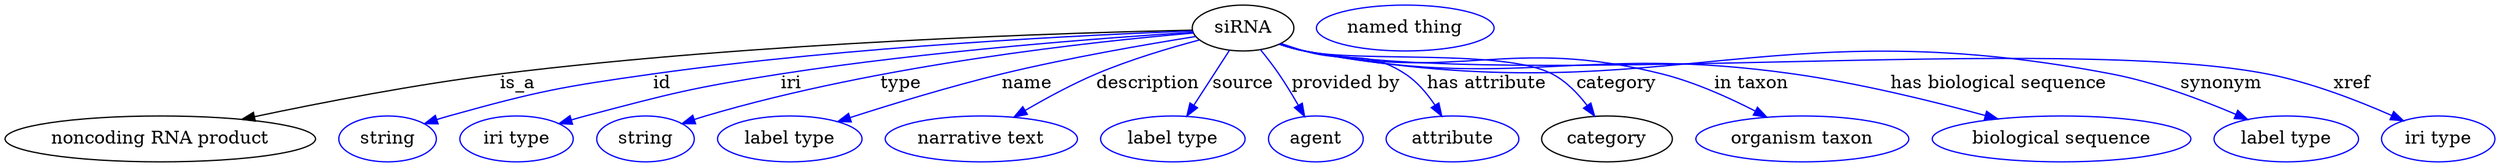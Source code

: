 digraph {
	graph [bb="0,0,1600.5,123"];
	node [label="\N"];
	siRNA	 [height=0.5,
		label=siRNA,
		pos="797.14,105",
		width=0.97491];
	"noncoding RNA product"	 [height=0.5,
		pos="98.141,18",
		width=2.7261];
	siRNA -> "noncoding RNA product"	 [label=is_a,
		lp="330.14,61.5",
		pos="e,152.64,33.01 761.85,104.17 682.38,101.91 483.48,94.004 319.14,69 265.87,60.895 206.4,46.883 162.59,35.594"];
	id	 [color=blue,
		height=0.5,
		label=string,
		pos="245.14,18",
		width=0.84854];
	siRNA -> id	 [color=blue,
		label=id,
		lp="424.64,61.5",
		pos="e,268.97,29.571 762,103.38 694.94,99.895 544.25,90.245 419.14,69 358.67,58.732 343.12,56 285.14,36 282.89,35.225 280.6,34.371 278.3,\
33.469",
		style=solid];
	iri	 [color=blue,
		height=0.5,
		label="iri type",
		pos="330.14,18",
		width=1.011];
	siRNA -> iri	 [color=blue,
		label=iri,
		lp="508.64,61.5",
		pos="e,358.03,29.788 762.39,102.27 707,97.569 595.41,86.727 502.14,69 444.85,58.11 430.55,54.199 375.14,36 372.61,35.167 370.01,34.264 \
367.4,33.322",
		style=solid];
	type	 [color=blue,
		height=0.5,
		label=string,
		pos="415.14,18",
		width=0.84854];
	siRNA -> type	 [color=blue,
		label=type,
		lp="578.14,61.5",
		pos="e,439,29.488 762.28,101.31 699.42,93.937 563.54,74.649 455.14,36 452.9,35.202 450.61,34.33 448.32,33.416",
		style=solid];
	name	 [color=blue,
		height=0.5,
		label="label type",
		pos="509.14,18",
		width=1.2638];
	siRNA -> name	 [color=blue,
		label=name,
		lp="663.64,61.5",
		pos="e,541.09,30.908 764.59,98.263 734.21,91.709 687.74,81.006 648.14,69 614.95,58.937 578.13,45.314 550.73,34.679",
		style=solid];
	description	 [color=blue,
		height=0.5,
		label="narrative text",
		pos="630.14,18",
		width=1.6068];
	siRNA -> description	 [color=blue,
		label=description,
		lp="737.64,61.5",
		pos="e,652.64,34.676 767.69,94.953 749.78,88.421 726.67,79.234 707.14,69 691.41,60.757 674.88,50.102 661.19,40.664",
		style=solid];
	source	 [color=blue,
		height=0.5,
		label="label type",
		pos="751.14,18",
		width=1.2638];
	siRNA -> source	 [color=blue,
		label=source,
		lp="795.14,61.5",
		pos="e,760.59,35.878 787.83,87.394 781.39,75.211 772.7,58.767 765.39,44.944",
		style=solid];
	"provided by"	 [color=blue,
		height=0.5,
		label=agent,
		pos="844.14,18",
		width=0.83048];
	siRNA -> "provided by"	 [color=blue,
		label="provided by",
		lp="858.14,61.5",
		pos="e,834.98,35.513 806.98,87.461 810.24,81.604 813.87,75.033 817.14,69 821.47,61.025 826.11,52.31 830.31,44.376",
		style=solid];
	"has attribute"	 [color=blue,
		height=0.5,
		label=attribute,
		pos="932.14,18",
		width=1.1193];
	siRNA -> "has attribute"	 [color=blue,
		label="has attribute",
		lp="943.64,61.5",
		pos="e,923,35.805 824.49,93.482 829.98,91.264 835.72,89.008 841.14,87 864.86,78.206 874.74,83.955 895.14,69 904.01,62.501 911.62,53.245 \
917.59,44.398",
		style=solid];
	category	 [height=0.5,
		pos="1031.1,18",
		width=1.1374];
	siRNA -> category	 [color=blue,
		label=category,
		lp="1025.6,61.5",
		pos="e,1018.8,35.66 823.75,92.821 829.4,90.604 835.4,88.517 841.14,87 901.8,70.988 924.97,96.94 981.14,69 993.11,63.046 1003.9,53.062 \
1012.3,43.498",
		style=solid];
	"in taxon"	 [color=blue,
		height=0.5,
		label="organism taxon",
		pos="1156.1,18",
		width=1.8234];
	siRNA -> "in taxon"	 [color=blue,
		label="in taxon",
		lp="1114.6,61.5",
		pos="e,1129.7,34.554 823.23,92.812 829.02,90.539 835.2,88.431 841.14,87 933.07,64.843 962.06,94.426 1053.1,69 1076.9,62.377 1101.7,50.282 \
1121,39.532",
		style=solid];
	"has biological sequence"	 [color=blue,
		height=0.5,
		label="biological sequence",
		pos="1320.1,18",
		width=2.2387];
	siRNA -> "has biological sequence"	 [color=blue,
		label="has biological sequence",
		lp="1271.1,61.5",
		pos="e,1276.6,33.284 823.21,92.701 829,90.434 835.19,88.357 841.14,87 971.37,57.313 1009.5,91.433 1141.1,69 1184.2,61.659 1231.8,47.834 \
1267,36.429",
		style=solid];
	synonym	 [color=blue,
		height=0.5,
		label="label type",
		pos="1464.1,18",
		width=1.2638];
	siRNA -> synonym	 [color=blue,
		label=synonym,
		lp="1411.6,61.5",
		pos="e,1437,32.466 823.18,92.593 828.98,90.333 835.17,88.286 841.14,87 1058.1,40.263 1123.2,115.94 1340.1,69 1370.9,62.35 1403.7,48.52 \
1427.8,36.937",
		style=solid];
	xref	 [color=blue,
		height=0.5,
		label="iri type",
		pos="1564.1,18",
		width=1.011];
	siRNA -> xref	 [color=blue,
		label=xref,
		lp="1498.1,61.5",
		pos="e,1539.6,31.328 823.18,92.565 828.97,90.307 835.17,88.268 841.14,87 971.63,59.303 1310.7,97.006 1441.1,69 1472.7,62.23 1506.4,47.697 \
1530.5,35.87",
		style=solid];
	"named thing_category"	 [color=blue,
		height=0.5,
		label="named thing",
		pos="905.14,105",
		width=1.5346];
}
